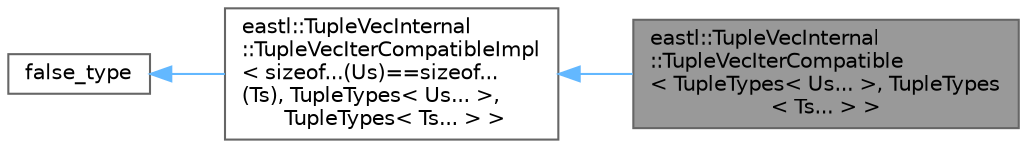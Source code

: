 digraph "eastl::TupleVecInternal::TupleVecIterCompatible&lt; TupleTypes&lt; Us... &gt;, TupleTypes&lt; Ts... &gt; &gt;"
{
 // LATEX_PDF_SIZE
  bgcolor="transparent";
  edge [fontname=Helvetica,fontsize=10,labelfontname=Helvetica,labelfontsize=10];
  node [fontname=Helvetica,fontsize=10,shape=box,height=0.2,width=0.4];
  rankdir="LR";
  Node1 [id="Node000001",label="eastl::TupleVecInternal\l::TupleVecIterCompatible\l\< TupleTypes\< Us... \>, TupleTypes\l\< Ts... \> \>",height=0.2,width=0.4,color="gray40", fillcolor="grey60", style="filled", fontcolor="black",tooltip=" "];
  Node2 -> Node1 [id="edge1_Node000001_Node000002",dir="back",color="steelblue1",style="solid",tooltip=" "];
  Node2 [id="Node000002",label="eastl::TupleVecInternal\l::TupleVecIterCompatibleImpl\l\< sizeof...(Us)==sizeof...\l(Ts), TupleTypes\< Us... \>,\l TupleTypes\< Ts... \> \>",height=0.2,width=0.4,color="gray40", fillcolor="white", style="filled",URL="$structeastl_1_1_tuple_vec_internal_1_1_tuple_vec_iter_compatible_impl.html",tooltip=" "];
  Node3 -> Node2 [id="edge2_Node000002_Node000003",dir="back",color="steelblue1",style="solid",tooltip=" "];
  Node3 [id="Node000003",label="false_type",height=0.2,width=0.4,color="gray40", fillcolor="white", style="filled",URL="$structeastl_1_1integral__constant.html",tooltip=" "];
}
